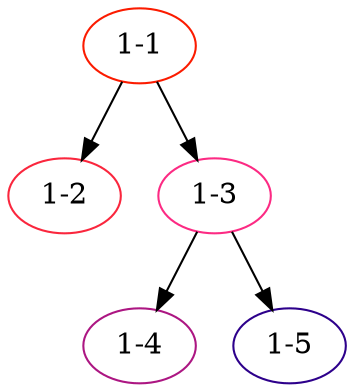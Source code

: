 digraph "tree-1" {
	"1-1" [color="#fb1b00"]
	"1-2" [color="#fa263d"]
	"1-1" -> "1-2" [color=black]
	"1-3" [color="#fc2a83"]
	"1-1" -> "1-3" [color=black]
	"1-4" [color="#ac1682"]
	"1-3" -> "1-4" [color=black]
	"1-5" [color="#2d008b"]
	"1-3" -> "1-5" [color=black]
}
